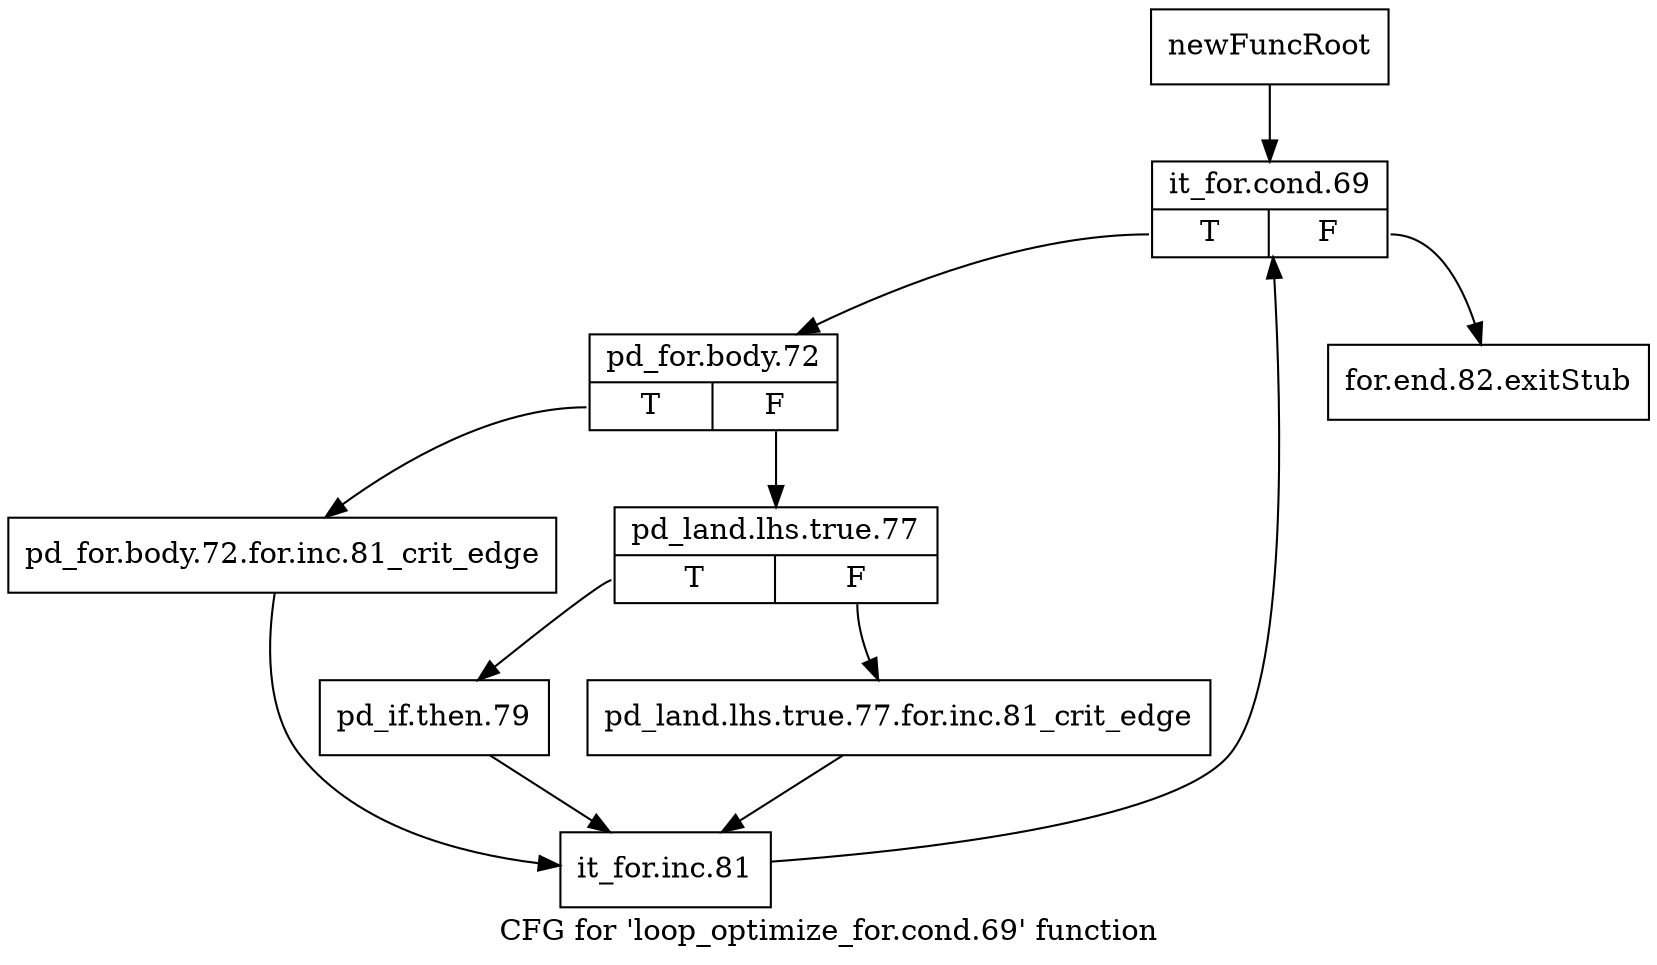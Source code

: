 digraph "CFG for 'loop_optimize_for.cond.69' function" {
	label="CFG for 'loop_optimize_for.cond.69' function";

	Node0xb48ab90 [shape=record,label="{newFuncRoot}"];
	Node0xb48ab90 -> Node0xb48ac30;
	Node0xb48abe0 [shape=record,label="{for.end.82.exitStub}"];
	Node0xb48ac30 [shape=record,label="{it_for.cond.69|{<s0>T|<s1>F}}"];
	Node0xb48ac30:s0 -> Node0xb48ac80;
	Node0xb48ac30:s1 -> Node0xb48abe0;
	Node0xb48ac80 [shape=record,label="{pd_for.body.72|{<s0>T|<s1>F}}"];
	Node0xb48ac80:s0 -> Node0xb48adc0;
	Node0xb48ac80:s1 -> Node0xb48acd0;
	Node0xb48acd0 [shape=record,label="{pd_land.lhs.true.77|{<s0>T|<s1>F}}"];
	Node0xb48acd0:s0 -> Node0xb48ad70;
	Node0xb48acd0:s1 -> Node0xb48ad20;
	Node0xb48ad20 [shape=record,label="{pd_land.lhs.true.77.for.inc.81_crit_edge}"];
	Node0xb48ad20 -> Node0xb48ae10;
	Node0xb48ad70 [shape=record,label="{pd_if.then.79}"];
	Node0xb48ad70 -> Node0xb48ae10;
	Node0xb48adc0 [shape=record,label="{pd_for.body.72.for.inc.81_crit_edge}"];
	Node0xb48adc0 -> Node0xb48ae10;
	Node0xb48ae10 [shape=record,label="{it_for.inc.81}"];
	Node0xb48ae10 -> Node0xb48ac30;
}
